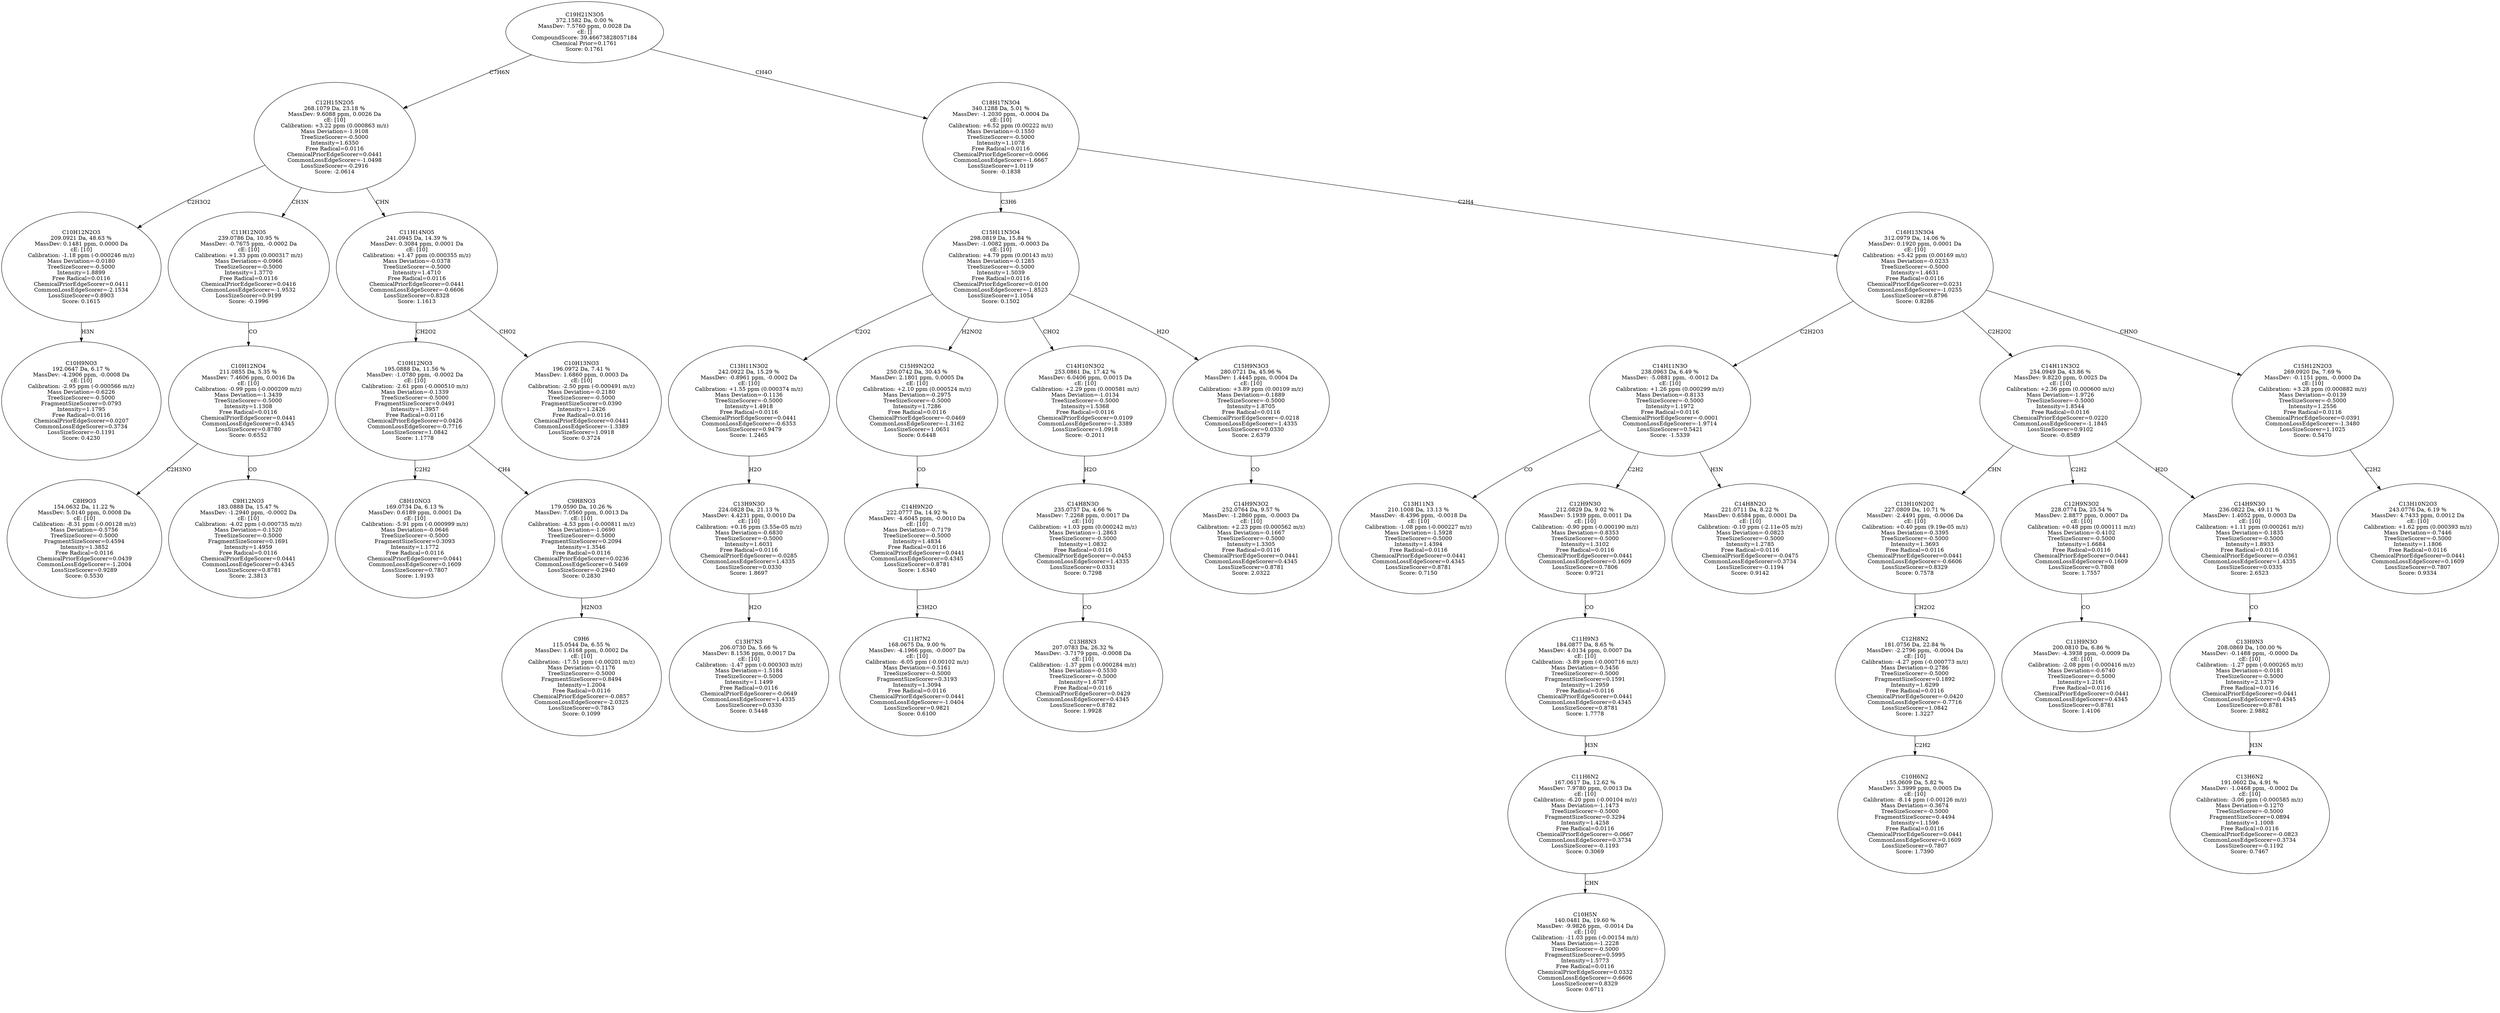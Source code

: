 strict digraph {
v1 [label="C10H9NO3\n192.0647 Da, 6.17 %\nMassDev: -4.2906 ppm, -0.0008 Da\ncE: [10]\nCalibration: -2.95 ppm (-0.000566 m/z)\nMass Deviation=-0.6226\nTreeSizeScorer=-0.5000\nFragmentSizeScorer=0.0793\nIntensity=1.1795\nFree Radical=0.0116\nChemicalPriorEdgeScorer=0.0207\nCommonLossEdgeScorer=0.3734\nLossSizeScorer=-0.1191\nScore: 0.4230"];
v2 [label="C10H12N2O3\n209.0921 Da, 48.63 %\nMassDev: 0.1481 ppm, 0.0000 Da\ncE: [10]\nCalibration: -1.18 ppm (-0.000246 m/z)\nMass Deviation=-0.0180\nTreeSizeScorer=-0.5000\nIntensity=1.8899\nFree Radical=0.0116\nChemicalPriorEdgeScorer=0.0411\nCommonLossEdgeScorer=-2.1534\nLossSizeScorer=0.8903\nScore: 0.1615"];
v3 [label="C8H9O3\n154.0632 Da, 11.22 %\nMassDev: 5.0140 ppm, 0.0008 Da\ncE: [10]\nCalibration: -8.31 ppm (-0.00128 m/z)\nMass Deviation=-0.5756\nTreeSizeScorer=-0.5000\nFragmentSizeScorer=0.4594\nIntensity=1.3852\nFree Radical=0.0116\nChemicalPriorEdgeScorer=0.0439\nCommonLossEdgeScorer=-1.2004\nLossSizeScorer=0.9289\nScore: 0.5530"];
v4 [label="C9H12NO3\n183.0888 Da, 15.47 %\nMassDev: -1.2940 ppm, -0.0002 Da\ncE: [10]\nCalibration: -4.02 ppm (-0.000735 m/z)\nMass Deviation=-0.1520\nTreeSizeScorer=-0.5000\nFragmentSizeScorer=0.1691\nIntensity=1.4959\nFree Radical=0.0116\nChemicalPriorEdgeScorer=0.0441\nCommonLossEdgeScorer=0.4345\nLossSizeScorer=0.8781\nScore: 2.3813"];
v5 [label="C10H12NO4\n211.0855 Da, 5.35 %\nMassDev: 7.4606 ppm, 0.0016 Da\ncE: [10]\nCalibration: -0.99 ppm (-0.000209 m/z)\nMass Deviation=-1.3439\nTreeSizeScorer=-0.5000\nIntensity=1.1308\nFree Radical=0.0116\nChemicalPriorEdgeScorer=0.0441\nCommonLossEdgeScorer=0.4345\nLossSizeScorer=0.8780\nScore: 0.6552"];
v6 [label="C11H12NO5\n239.0786 Da, 10.95 %\nMassDev: -0.7675 ppm, -0.0002 Da\ncE: [10]\nCalibration: +1.33 ppm (0.000317 m/z)\nMass Deviation=-0.0966\nTreeSizeScorer=-0.5000\nIntensity=1.3770\nFree Radical=0.0116\nChemicalPriorEdgeScorer=0.0416\nCommonLossEdgeScorer=-1.9532\nLossSizeScorer=0.9199\nScore: -0.1996"];
v7 [label="C8H10NO3\n169.0734 Da, 6.13 %\nMassDev: 0.6189 ppm, 0.0001 Da\ncE: [10]\nCalibration: -5.91 ppm (-0.000999 m/z)\nMass Deviation=-0.0646\nTreeSizeScorer=-0.5000\nFragmentSizeScorer=0.3093\nIntensity=1.1772\nFree Radical=0.0116\nChemicalPriorEdgeScorer=0.0441\nCommonLossEdgeScorer=0.1609\nLossSizeScorer=0.7807\nScore: 1.9193"];
v8 [label="C9H6\n115.0544 Da, 6.55 %\nMassDev: 1.6168 ppm, 0.0002 Da\ncE: [10]\nCalibration: -17.51 ppm (-0.00201 m/z)\nMass Deviation=-0.1176\nTreeSizeScorer=-0.5000\nFragmentSizeScorer=0.8494\nIntensity=1.2004\nFree Radical=0.0116\nChemicalPriorEdgeScorer=-0.0857\nCommonLossEdgeScorer=-2.0325\nLossSizeScorer=0.7843\nScore: 0.1099"];
v9 [label="C9H8NO3\n179.0590 Da, 10.26 %\nMassDev: 7.0560 ppm, 0.0013 Da\ncE: [10]\nCalibration: -4.53 ppm (-0.000811 m/z)\nMass Deviation=-1.0690\nTreeSizeScorer=-0.5000\nFragmentSizeScorer=0.2094\nIntensity=1.3546\nFree Radical=0.0116\nChemicalPriorEdgeScorer=0.0236\nCommonLossEdgeScorer=0.5469\nLossSizeScorer=-0.2940\nScore: 0.2830"];
v10 [label="C10H12NO3\n195.0888 Da, 11.56 %\nMassDev: -1.0780 ppm, -0.0002 Da\ncE: [10]\nCalibration: -2.61 ppm (-0.000510 m/z)\nMass Deviation=-0.1339\nTreeSizeScorer=-0.5000\nFragmentSizeScorer=0.0491\nIntensity=1.3957\nFree Radical=0.0116\nChemicalPriorEdgeScorer=0.0426\nCommonLossEdgeScorer=-0.7716\nLossSizeScorer=1.0842\nScore: 1.1778"];
v11 [label="C10H13NO3\n196.0972 Da, 7.41 %\nMassDev: 1.6860 ppm, 0.0003 Da\ncE: [10]\nCalibration: -2.50 ppm (-0.000491 m/z)\nMass Deviation=-0.2180\nTreeSizeScorer=-0.5000\nFragmentSizeScorer=0.0390\nIntensity=1.2426\nFree Radical=0.0116\nChemicalPriorEdgeScorer=0.0441\nCommonLossEdgeScorer=-1.3389\nLossSizeScorer=1.0918\nScore: 0.3724"];
v12 [label="C11H14NO5\n241.0945 Da, 14.39 %\nMassDev: 0.3084 ppm, 0.0001 Da\ncE: [10]\nCalibration: +1.47 ppm (0.000355 m/z)\nMass Deviation=-0.0378\nTreeSizeScorer=-0.5000\nIntensity=1.4710\nFree Radical=0.0116\nChemicalPriorEdgeScorer=0.0441\nCommonLossEdgeScorer=-0.6606\nLossSizeScorer=0.8328\nScore: 1.1613"];
v13 [label="C12H15N2O5\n268.1079 Da, 23.18 %\nMassDev: 9.6088 ppm, 0.0026 Da\ncE: [10]\nCalibration: +3.22 ppm (0.000863 m/z)\nMass Deviation=-1.9108\nTreeSizeScorer=-0.5000\nIntensity=1.6350\nFree Radical=0.0116\nChemicalPriorEdgeScorer=0.0441\nCommonLossEdgeScorer=-1.0498\nLossSizeScorer=-0.2916\nScore: -2.0614"];
v14 [label="C13H7N3\n206.0730 Da, 5.66 %\nMassDev: 8.1536 ppm, 0.0017 Da\ncE: [10]\nCalibration: -1.47 ppm (-0.000303 m/z)\nMass Deviation=-1.5184\nTreeSizeScorer=-0.5000\nIntensity=1.1499\nFree Radical=0.0116\nChemicalPriorEdgeScorer=-0.0649\nCommonLossEdgeScorer=1.4335\nLossSizeScorer=0.0330\nScore: 0.5448"];
v15 [label="C13H9N3O\n224.0828 Da, 21.13 %\nMassDev: 4.4231 ppm, 0.0010 Da\ncE: [10]\nCalibration: +0.16 ppm (3.55e-05 m/z)\nMass Deviation=-0.6830\nTreeSizeScorer=-0.5000\nIntensity=1.6031\nFree Radical=0.0116\nChemicalPriorEdgeScorer=-0.0285\nCommonLossEdgeScorer=1.4335\nLossSizeScorer=0.0330\nScore: 1.8697"];
v16 [label="C13H11N3O2\n242.0922 Da, 15.29 %\nMassDev: -0.8961 ppm, -0.0002 Da\ncE: [10]\nCalibration: +1.55 ppm (0.000374 m/z)\nMass Deviation=-0.1136\nTreeSizeScorer=-0.5000\nIntensity=1.4918\nFree Radical=0.0116\nChemicalPriorEdgeScorer=0.0441\nCommonLossEdgeScorer=-0.6353\nLossSizeScorer=0.9479\nScore: 1.2465"];
v17 [label="C11H7N2\n168.0675 Da, 9.00 %\nMassDev: -4.1966 ppm, -0.0007 Da\ncE: [10]\nCalibration: -6.05 ppm (-0.00102 m/z)\nMass Deviation=-0.5161\nTreeSizeScorer=-0.5000\nFragmentSizeScorer=0.3193\nIntensity=1.3094\nFree Radical=0.0116\nChemicalPriorEdgeScorer=0.0441\nCommonLossEdgeScorer=-1.0404\nLossSizeScorer=0.9821\nScore: 0.6100"];
v18 [label="C14H9N2O\n222.0777 Da, 14.92 %\nMassDev: -4.6045 ppm, -0.0010 Da\ncE: [10]\nMass Deviation=-0.7179\nTreeSizeScorer=-0.5000\nIntensity=1.4834\nFree Radical=0.0116\nChemicalPriorEdgeScorer=0.0441\nCommonLossEdgeScorer=0.4345\nLossSizeScorer=0.8781\nScore: 1.6340"];
v19 [label="C15H9N2O2\n250.0742 Da, 30.43 %\nMassDev: 2.1801 ppm, 0.0005 Da\ncE: [10]\nCalibration: +2.10 ppm (0.000524 m/z)\nMass Deviation=-0.2975\nTreeSizeScorer=-0.5000\nIntensity=1.7286\nFree Radical=0.0116\nChemicalPriorEdgeScorer=-0.0469\nCommonLossEdgeScorer=-1.3162\nLossSizeScorer=1.0651\nScore: 0.6448"];
v20 [label="C13H8N3\n207.0783 Da, 26.32 %\nMassDev: -3.7179 ppm, -0.0008 Da\ncE: [10]\nCalibration: -1.37 ppm (-0.000284 m/z)\nMass Deviation=-0.5530\nTreeSizeScorer=-0.5000\nIntensity=1.6787\nFree Radical=0.0116\nChemicalPriorEdgeScorer=0.0429\nCommonLossEdgeScorer=0.4345\nLossSizeScorer=0.8782\nScore: 1.9928"];
v21 [label="C14H8N3O\n235.0757 Da, 4.66 %\nMassDev: 7.2268 ppm, 0.0017 Da\ncE: [10]\nCalibration: +1.03 ppm (0.000242 m/z)\nMass Deviation=-1.2863\nTreeSizeScorer=-0.5000\nIntensity=1.0832\nFree Radical=0.0116\nChemicalPriorEdgeScorer=-0.0453\nCommonLossEdgeScorer=1.4335\nLossSizeScorer=0.0331\nScore: 0.7298"];
v22 [label="C14H10N3O2\n253.0861 Da, 17.42 %\nMassDev: 6.0406 ppm, 0.0015 Da\ncE: [10]\nCalibration: +2.29 ppm (0.000581 m/z)\nMass Deviation=-1.0134\nTreeSizeScorer=-0.5000\nIntensity=1.5368\nFree Radical=0.0116\nChemicalPriorEdgeScorer=0.0109\nCommonLossEdgeScorer=-1.3389\nLossSizeScorer=1.0918\nScore: -0.2011"];
v23 [label="C14H9N3O2\n252.0764 Da, 9.57 %\nMassDev: -1.2860 ppm, -0.0003 Da\ncE: [10]\nCalibration: +2.23 ppm (0.000562 m/z)\nMass Deviation=-0.1667\nTreeSizeScorer=-0.5000\nIntensity=1.3305\nFree Radical=0.0116\nChemicalPriorEdgeScorer=0.0441\nCommonLossEdgeScorer=0.4345\nLossSizeScorer=0.8781\nScore: 2.0322"];
v24 [label="C15H9N3O3\n280.0721 Da, 45.96 %\nMassDev: 1.4445 ppm, 0.0004 Da\ncE: [10]\nCalibration: +3.89 ppm (0.00109 m/z)\nMass Deviation=-0.1889\nTreeSizeScorer=-0.5000\nIntensity=1.8705\nFree Radical=0.0116\nChemicalPriorEdgeScorer=-0.0218\nCommonLossEdgeScorer=1.4335\nLossSizeScorer=0.0330\nScore: 2.6379"];
v25 [label="C15H11N3O4\n298.0819 Da, 15.84 %\nMassDev: -1.0082 ppm, -0.0003 Da\ncE: [10]\nCalibration: +4.79 ppm (0.00143 m/z)\nMass Deviation=-0.1285\nTreeSizeScorer=-0.5000\nIntensity=1.5039\nFree Radical=0.0116\nChemicalPriorEdgeScorer=0.0100\nCommonLossEdgeScorer=-1.8523\nLossSizeScorer=1.1054\nScore: 0.1502"];
v26 [label="C13H11N3\n210.1008 Da, 13.13 %\nMassDev: -8.4396 ppm, -0.0018 Da\ncE: [10]\nCalibration: -1.08 ppm (-0.000227 m/z)\nMass Deviation=-1.5928\nTreeSizeScorer=-0.5000\nIntensity=1.4394\nFree Radical=0.0116\nChemicalPriorEdgeScorer=0.0441\nCommonLossEdgeScorer=0.4345\nLossSizeScorer=0.8781\nScore: 0.7150"];
v27 [label="C10H5N\n140.0481 Da, 19.60 %\nMassDev: -9.9826 ppm, -0.0014 Da\ncE: [10]\nCalibration: -11.03 ppm (-0.00154 m/z)\nMass Deviation=-1.2228\nTreeSizeScorer=-0.5000\nFragmentSizeScorer=0.5995\nIntensity=1.5773\nFree Radical=0.0116\nChemicalPriorEdgeScorer=0.0332\nCommonLossEdgeScorer=-0.6606\nLossSizeScorer=0.8329\nScore: 0.6711"];
v28 [label="C11H6N2\n167.0617 Da, 12.62 %\nMassDev: 7.9780 ppm, 0.0013 Da\ncE: [10]\nCalibration: -6.20 ppm (-0.00104 m/z)\nMass Deviation=-1.1473\nTreeSizeScorer=-0.5000\nFragmentSizeScorer=0.3294\nIntensity=1.4258\nFree Radical=0.0116\nChemicalPriorEdgeScorer=-0.0667\nCommonLossEdgeScorer=0.3734\nLossSizeScorer=-0.1193\nScore: 0.3069"];
v29 [label="C11H9N3\n184.0877 Da, 8.65 %\nMassDev: 4.0134 ppm, 0.0007 Da\ncE: [10]\nCalibration: -3.89 ppm (-0.000716 m/z)\nMass Deviation=-0.5456\nTreeSizeScorer=-0.5000\nFragmentSizeScorer=0.1591\nIntensity=1.2959\nFree Radical=0.0116\nChemicalPriorEdgeScorer=0.0441\nCommonLossEdgeScorer=0.4345\nLossSizeScorer=0.8781\nScore: 1.7778"];
v30 [label="C12H9N3O\n212.0829 Da, 9.02 %\nMassDev: 5.1939 ppm, 0.0011 Da\ncE: [10]\nCalibration: -0.90 ppm (-0.000190 m/z)\nMass Deviation=-0.8353\nTreeSizeScorer=-0.5000\nIntensity=1.3102\nFree Radical=0.0116\nChemicalPriorEdgeScorer=0.0441\nCommonLossEdgeScorer=0.1609\nLossSizeScorer=0.7806\nScore: 0.9721"];
v31 [label="C14H8N2O\n221.0711 Da, 8.22 %\nMassDev: 0.6584 ppm, 0.0001 Da\ncE: [10]\nCalibration: -0.10 ppm (-2.11e-05 m/z)\nMass Deviation=-0.0823\nTreeSizeScorer=-0.5000\nIntensity=1.2785\nFree Radical=0.0116\nChemicalPriorEdgeScorer=-0.0475\nCommonLossEdgeScorer=0.3734\nLossSizeScorer=-0.1194\nScore: 0.9142"];
v32 [label="C14H11N3O\n238.0963 Da, 6.49 %\nMassDev: -5.0881 ppm, -0.0012 Da\ncE: [10]\nCalibration: +1.26 ppm (0.000299 m/z)\nMass Deviation=-0.8133\nTreeSizeScorer=-0.5000\nIntensity=1.1972\nFree Radical=0.0116\nChemicalPriorEdgeScorer=-0.0001\nCommonLossEdgeScorer=-1.9714\nLossSizeScorer=0.5421\nScore: -1.5339"];
v33 [label="C10H6N2\n155.0609 Da, 5.82 %\nMassDev: 3.3999 ppm, 0.0005 Da\ncE: [10]\nCalibration: -8.14 ppm (-0.00126 m/z)\nMass Deviation=-0.3674\nTreeSizeScorer=-0.5000\nFragmentSizeScorer=0.4494\nIntensity=1.1596\nFree Radical=0.0116\nChemicalPriorEdgeScorer=0.0441\nCommonLossEdgeScorer=0.1609\nLossSizeScorer=0.7807\nScore: 1.7390"];
v34 [label="C12H8N2\n181.0756 Da, 22.84 %\nMassDev: -2.2796 ppm, -0.0004 Da\ncE: [10]\nCalibration: -4.27 ppm (-0.000773 m/z)\nMass Deviation=-0.2786\nTreeSizeScorer=-0.5000\nFragmentSizeScorer=0.1892\nIntensity=1.6299\nFree Radical=0.0116\nChemicalPriorEdgeScorer=-0.0420\nCommonLossEdgeScorer=-0.7716\nLossSizeScorer=1.0842\nScore: 1.3227"];
v35 [label="C13H10N2O2\n227.0809 Da, 10.71 %\nMassDev: -2.4491 ppm, -0.0006 Da\ncE: [10]\nCalibration: +0.40 ppm (9.19e-05 m/z)\nMass Deviation=-0.3395\nTreeSizeScorer=-0.5000\nIntensity=1.3693\nFree Radical=0.0116\nChemicalPriorEdgeScorer=0.0441\nCommonLossEdgeScorer=-0.6606\nLossSizeScorer=0.8329\nScore: 0.7578"];
v36 [label="C11H9N3O\n200.0810 Da, 6.86 %\nMassDev: -4.3938 ppm, -0.0009 Da\ncE: [10]\nCalibration: -2.08 ppm (-0.000416 m/z)\nMass Deviation=-0.6740\nTreeSizeScorer=-0.5000\nIntensity=1.2161\nFree Radical=0.0116\nChemicalPriorEdgeScorer=0.0441\nCommonLossEdgeScorer=0.4345\nLossSizeScorer=0.8781\nScore: 1.4106"];
v37 [label="C12H9N3O2\n228.0774 Da, 25.54 %\nMassDev: 2.8877 ppm, 0.0007 Da\ncE: [10]\nCalibration: +0.48 ppm (0.000111 m/z)\nMass Deviation=-0.4102\nTreeSizeScorer=-0.5000\nIntensity=1.6684\nFree Radical=0.0116\nChemicalPriorEdgeScorer=0.0441\nCommonLossEdgeScorer=0.1609\nLossSizeScorer=0.7808\nScore: 1.7557"];
v38 [label="C13H6N2\n191.0602 Da, 4.91 %\nMassDev: -1.0468 ppm, -0.0002 Da\ncE: [10]\nCalibration: -3.06 ppm (-0.000585 m/z)\nMass Deviation=-0.1270\nTreeSizeScorer=-0.5000\nFragmentSizeScorer=0.0894\nIntensity=1.1008\nFree Radical=0.0116\nChemicalPriorEdgeScorer=-0.0823\nCommonLossEdgeScorer=0.3734\nLossSizeScorer=-0.1192\nScore: 0.7467"];
v39 [label="C13H9N3\n208.0869 Da, 100.00 %\nMassDev: -0.1488 ppm, -0.0000 Da\ncE: [10]\nCalibration: -1.27 ppm (-0.000265 m/z)\nMass Deviation=-0.0181\nTreeSizeScorer=-0.5000\nIntensity=2.1379\nFree Radical=0.0116\nChemicalPriorEdgeScorer=0.0441\nCommonLossEdgeScorer=0.4345\nLossSizeScorer=0.8781\nScore: 2.9882"];
v40 [label="C14H9N3O\n236.0822 Da, 49.11 %\nMassDev: 1.4052 ppm, 0.0003 Da\ncE: [10]\nCalibration: +1.11 ppm (0.000261 m/z)\nMass Deviation=-0.1835\nTreeSizeScorer=-0.5000\nIntensity=1.8933\nFree Radical=0.0116\nChemicalPriorEdgeScorer=-0.0361\nCommonLossEdgeScorer=1.4335\nLossSizeScorer=0.0335\nScore: 2.6523"];
v41 [label="C14H11N3O2\n254.0949 Da, 43.86 %\nMassDev: 9.8220 ppm, 0.0025 Da\ncE: [10]\nCalibration: +2.36 ppm (0.000600 m/z)\nMass Deviation=-1.9726\nTreeSizeScorer=-0.5000\nIntensity=1.8544\nFree Radical=0.0116\nChemicalPriorEdgeScorer=0.0220\nCommonLossEdgeScorer=-1.1845\nLossSizeScorer=0.9102\nScore: -0.8589"];
v42 [label="C13H10N2O3\n243.0776 Da, 6.19 %\nMassDev: 4.7433 ppm, 0.0012 Da\ncE: [10]\nCalibration: +1.62 ppm (0.000393 m/z)\nMass Deviation=-0.7446\nTreeSizeScorer=-0.5000\nIntensity=1.1806\nFree Radical=0.0116\nChemicalPriorEdgeScorer=0.0441\nCommonLossEdgeScorer=0.1609\nLossSizeScorer=0.7807\nScore: 0.9334"];
v43 [label="C15H12N2O3\n269.0920 Da, 7.69 %\nMassDev: -0.1151 ppm, -0.0000 Da\ncE: [10]\nCalibration: +3.28 ppm (0.000882 m/z)\nMass Deviation=-0.0139\nTreeSizeScorer=-0.5000\nIntensity=1.2556\nFree Radical=0.0116\nChemicalPriorEdgeScorer=0.0391\nCommonLossEdgeScorer=-1.3480\nLossSizeScorer=1.1025\nScore: 0.5470"];
v44 [label="C16H13N3O4\n312.0979 Da, 14.06 %\nMassDev: 0.1920 ppm, 0.0001 Da\ncE: [10]\nCalibration: +5.42 ppm (0.00169 m/z)\nMass Deviation=-0.0233\nTreeSizeScorer=-0.5000\nIntensity=1.4631\nFree Radical=0.0116\nChemicalPriorEdgeScorer=0.0231\nCommonLossEdgeScorer=-1.0255\nLossSizeScorer=0.8796\nScore: 0.8286"];
v45 [label="C18H17N3O4\n340.1288 Da, 5.01 %\nMassDev: -1.2030 ppm, -0.0004 Da\ncE: [10]\nCalibration: +6.52 ppm (0.00222 m/z)\nMass Deviation=-0.1550\nTreeSizeScorer=-0.5000\nIntensity=1.1078\nFree Radical=0.0116\nChemicalPriorEdgeScorer=0.0066\nCommonLossEdgeScorer=-1.6667\nLossSizeScorer=1.0119\nScore: -0.1838"];
v46 [label="C19H21N3O5\n372.1582 Da, 0.00 %\nMassDev: 7.5760 ppm, 0.0028 Da\ncE: []\nCompoundScore: 39.46673828057184\nChemical Prior=0.1761\nScore: 0.1761"];
v2 -> v1 [label="H3N"];
v13 -> v2 [label="C2H3O2"];
v5 -> v3 [label="C2H3NO"];
v5 -> v4 [label="CO"];
v6 -> v5 [label="CO"];
v13 -> v6 [label="CH3N"];
v10 -> v7 [label="C2H2"];
v9 -> v8 [label="H2NO3"];
v10 -> v9 [label="CH4"];
v12 -> v10 [label="CH2O2"];
v12 -> v11 [label="CHO2"];
v13 -> v12 [label="CHN"];
v46 -> v13 [label="C7H6N"];
v15 -> v14 [label="H2O"];
v16 -> v15 [label="H2O"];
v25 -> v16 [label="C2O2"];
v18 -> v17 [label="C3H2O"];
v19 -> v18 [label="CO"];
v25 -> v19 [label="H2NO2"];
v21 -> v20 [label="CO"];
v22 -> v21 [label="H2O"];
v25 -> v22 [label="CHO2"];
v24 -> v23 [label="CO"];
v25 -> v24 [label="H2O"];
v45 -> v25 [label="C3H6"];
v32 -> v26 [label="CO"];
v28 -> v27 [label="CHN"];
v29 -> v28 [label="H3N"];
v30 -> v29 [label="CO"];
v32 -> v30 [label="C2H2"];
v32 -> v31 [label="H3N"];
v44 -> v32 [label="C2H2O3"];
v34 -> v33 [label="C2H2"];
v35 -> v34 [label="CH2O2"];
v41 -> v35 [label="CHN"];
v37 -> v36 [label="CO"];
v41 -> v37 [label="C2H2"];
v39 -> v38 [label="H3N"];
v40 -> v39 [label="CO"];
v41 -> v40 [label="H2O"];
v44 -> v41 [label="C2H2O2"];
v43 -> v42 [label="C2H2"];
v44 -> v43 [label="CHNO"];
v45 -> v44 [label="C2H4"];
v46 -> v45 [label="CH4O"];
}